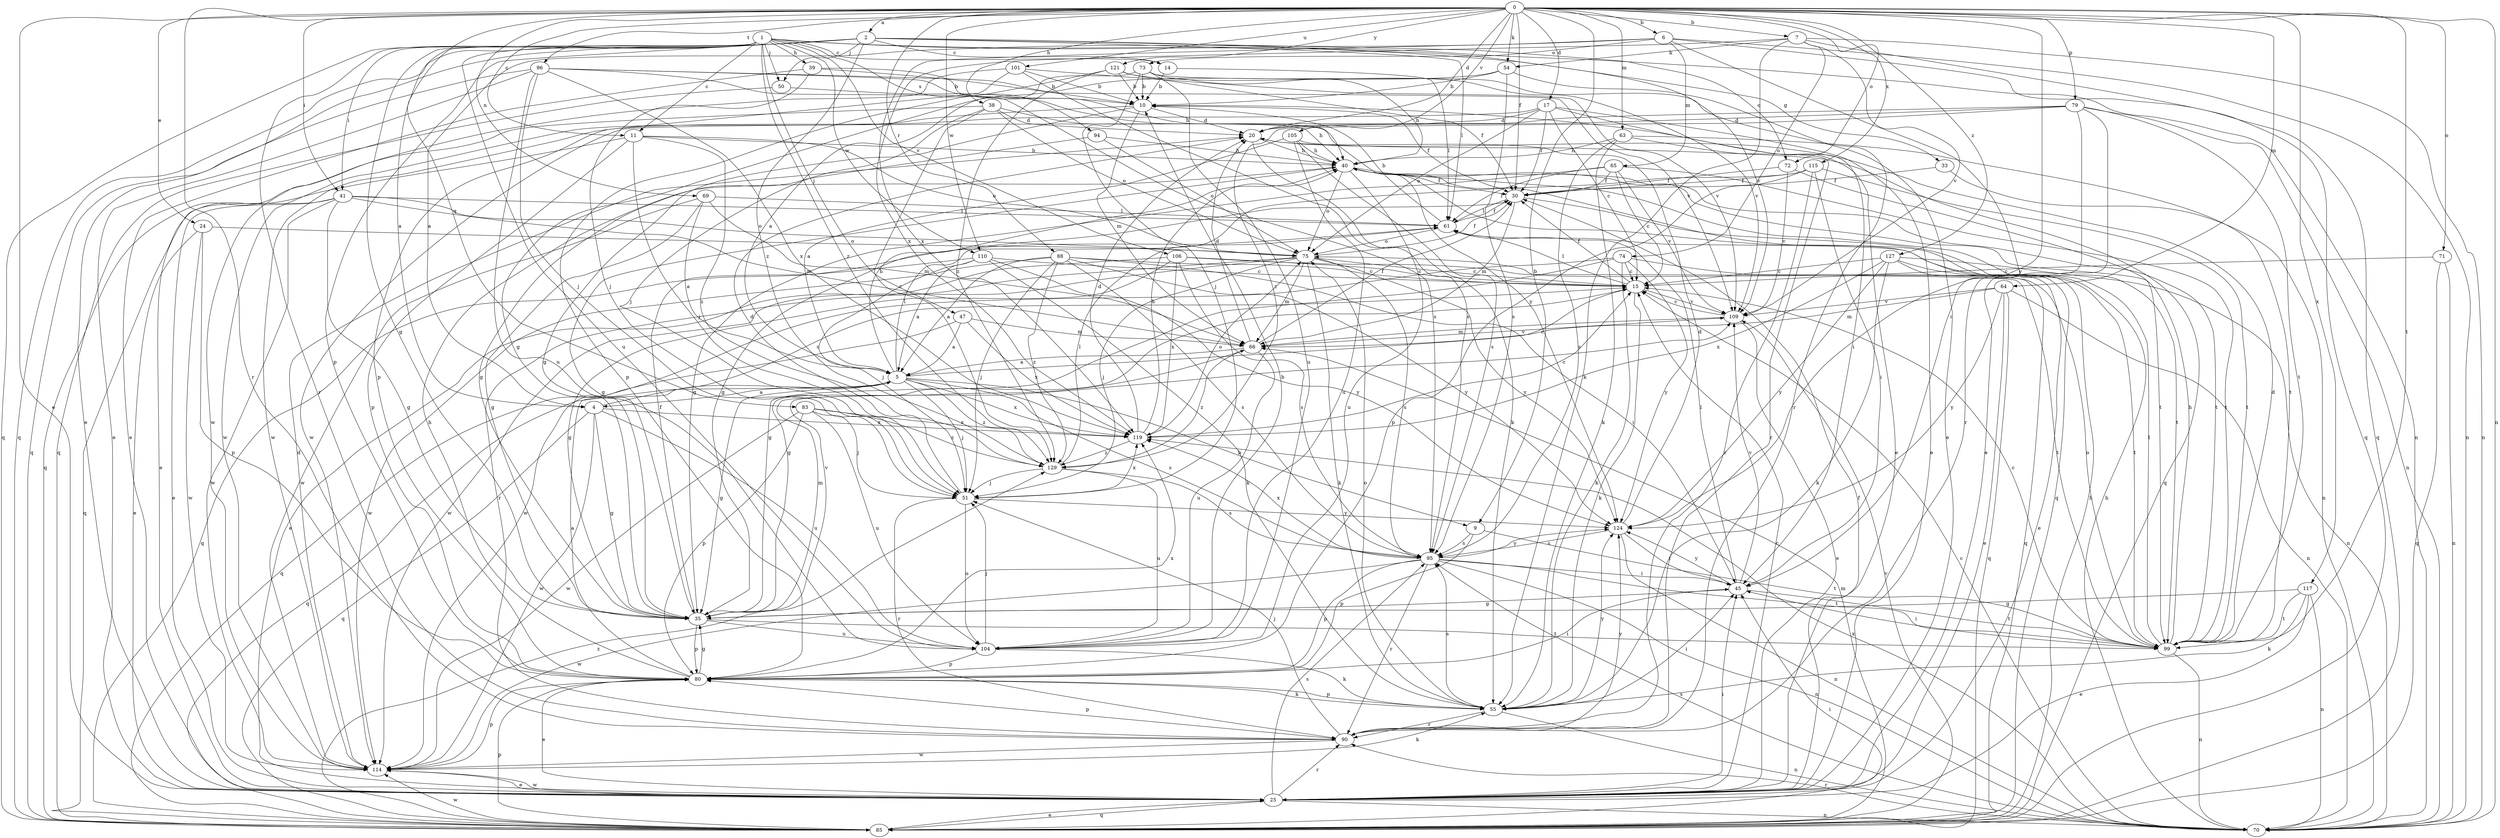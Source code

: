 strict digraph  {
0;
1;
2;
4;
5;
6;
7;
9;
10;
11;
14;
15;
17;
20;
24;
25;
30;
33;
35;
38;
39;
40;
41;
45;
47;
50;
51;
54;
55;
61;
63;
64;
65;
66;
69;
70;
71;
72;
73;
74;
75;
79;
80;
83;
85;
88;
90;
94;
95;
96;
99;
101;
104;
105;
106;
109;
110;
114;
115;
117;
119;
121;
124;
127;
129;
0 -> 2  [label=a];
0 -> 6  [label=b];
0 -> 7  [label=b];
0 -> 9  [label=b];
0 -> 11  [label=c];
0 -> 17  [label=d];
0 -> 20  [label=d];
0 -> 24  [label=e];
0 -> 25  [label=e];
0 -> 30  [label=f];
0 -> 38  [label=h];
0 -> 41  [label=i];
0 -> 54  [label=k];
0 -> 63  [label=m];
0 -> 64  [label=m];
0 -> 69  [label=n];
0 -> 70  [label=n];
0 -> 71  [label=o];
0 -> 72  [label=o];
0 -> 79  [label=p];
0 -> 83  [label=q];
0 -> 88  [label=r];
0 -> 90  [label=r];
0 -> 96  [label=t];
0 -> 99  [label=t];
0 -> 101  [label=u];
0 -> 105  [label=v];
0 -> 110  [label=w];
0 -> 115  [label=x];
0 -> 117  [label=x];
0 -> 121  [label=y];
0 -> 124  [label=y];
0 -> 127  [label=z];
1 -> 4  [label=a];
1 -> 11  [label=c];
1 -> 14  [label=c];
1 -> 33  [label=g];
1 -> 35  [label=g];
1 -> 39  [label=h];
1 -> 41  [label=i];
1 -> 47  [label=j];
1 -> 50  [label=j];
1 -> 70  [label=n];
1 -> 85  [label=q];
1 -> 90  [label=r];
1 -> 94  [label=s];
1 -> 104  [label=u];
1 -> 106  [label=v];
1 -> 110  [label=w];
1 -> 129  [label=z];
2 -> 14  [label=c];
2 -> 25  [label=e];
2 -> 50  [label=j];
2 -> 61  [label=l];
2 -> 72  [label=o];
2 -> 80  [label=p];
2 -> 85  [label=q];
2 -> 109  [label=v];
2 -> 129  [label=z];
4 -> 15  [label=c];
4 -> 35  [label=g];
4 -> 85  [label=q];
4 -> 104  [label=u];
4 -> 114  [label=w];
4 -> 119  [label=x];
5 -> 4  [label=a];
5 -> 9  [label=b];
5 -> 15  [label=c];
5 -> 35  [label=g];
5 -> 40  [label=h];
5 -> 51  [label=j];
5 -> 61  [label=l];
5 -> 85  [label=q];
5 -> 95  [label=s];
5 -> 119  [label=x];
5 -> 129  [label=z];
6 -> 4  [label=a];
6 -> 45  [label=i];
6 -> 65  [label=m];
6 -> 70  [label=n];
6 -> 73  [label=o];
6 -> 85  [label=q];
6 -> 119  [label=x];
7 -> 54  [label=k];
7 -> 55  [label=k];
7 -> 70  [label=n];
7 -> 74  [label=o];
7 -> 85  [label=q];
7 -> 109  [label=v];
7 -> 119  [label=x];
9 -> 80  [label=p];
9 -> 95  [label=s];
9 -> 99  [label=t];
10 -> 20  [label=d];
10 -> 25  [label=e];
10 -> 30  [label=f];
10 -> 35  [label=g];
10 -> 66  [label=m];
10 -> 114  [label=w];
11 -> 25  [label=e];
11 -> 40  [label=h];
11 -> 51  [label=j];
11 -> 75  [label=o];
11 -> 80  [label=p];
11 -> 129  [label=z];
14 -> 10  [label=b];
14 -> 61  [label=l];
15 -> 30  [label=f];
15 -> 35  [label=g];
15 -> 55  [label=k];
15 -> 61  [label=l];
15 -> 109  [label=v];
17 -> 15  [label=c];
17 -> 20  [label=d];
17 -> 25  [label=e];
17 -> 30  [label=f];
17 -> 45  [label=i];
17 -> 75  [label=o];
17 -> 114  [label=w];
20 -> 40  [label=h];
20 -> 55  [label=k];
24 -> 25  [label=e];
24 -> 75  [label=o];
24 -> 80  [label=p];
24 -> 114  [label=w];
25 -> 15  [label=c];
25 -> 30  [label=f];
25 -> 45  [label=i];
25 -> 70  [label=n];
25 -> 85  [label=q];
25 -> 90  [label=r];
25 -> 95  [label=s];
25 -> 114  [label=w];
30 -> 61  [label=l];
30 -> 66  [label=m];
30 -> 99  [label=t];
33 -> 30  [label=f];
33 -> 70  [label=n];
35 -> 30  [label=f];
35 -> 66  [label=m];
35 -> 80  [label=p];
35 -> 99  [label=t];
35 -> 104  [label=u];
35 -> 109  [label=v];
38 -> 20  [label=d];
38 -> 40  [label=h];
38 -> 51  [label=j];
38 -> 75  [label=o];
38 -> 85  [label=q];
38 -> 129  [label=z];
39 -> 10  [label=b];
39 -> 25  [label=e];
39 -> 40  [label=h];
39 -> 51  [label=j];
40 -> 30  [label=f];
40 -> 35  [label=g];
40 -> 75  [label=o];
40 -> 85  [label=q];
40 -> 99  [label=t];
40 -> 104  [label=u];
41 -> 25  [label=e];
41 -> 35  [label=g];
41 -> 61  [label=l];
41 -> 66  [label=m];
41 -> 75  [label=o];
41 -> 85  [label=q];
41 -> 114  [label=w];
45 -> 35  [label=g];
45 -> 61  [label=l];
45 -> 99  [label=t];
45 -> 109  [label=v];
45 -> 124  [label=y];
47 -> 5  [label=a];
47 -> 66  [label=m];
47 -> 85  [label=q];
47 -> 119  [label=x];
50 -> 85  [label=q];
50 -> 124  [label=y];
51 -> 20  [label=d];
51 -> 90  [label=r];
51 -> 104  [label=u];
51 -> 119  [label=x];
51 -> 124  [label=y];
54 -> 10  [label=b];
54 -> 35  [label=g];
54 -> 90  [label=r];
54 -> 95  [label=s];
55 -> 45  [label=i];
55 -> 70  [label=n];
55 -> 75  [label=o];
55 -> 80  [label=p];
55 -> 90  [label=r];
55 -> 95  [label=s];
55 -> 124  [label=y];
61 -> 10  [label=b];
61 -> 30  [label=f];
61 -> 75  [label=o];
63 -> 40  [label=h];
63 -> 55  [label=k];
63 -> 90  [label=r];
63 -> 95  [label=s];
63 -> 99  [label=t];
64 -> 25  [label=e];
64 -> 66  [label=m];
64 -> 70  [label=n];
64 -> 85  [label=q];
64 -> 109  [label=v];
64 -> 124  [label=y];
65 -> 15  [label=c];
65 -> 30  [label=f];
65 -> 35  [label=g];
65 -> 61  [label=l];
65 -> 99  [label=t];
65 -> 109  [label=v];
66 -> 5  [label=a];
66 -> 20  [label=d];
66 -> 30  [label=f];
66 -> 104  [label=u];
66 -> 109  [label=v];
66 -> 129  [label=z];
69 -> 5  [label=a];
69 -> 35  [label=g];
69 -> 61  [label=l];
69 -> 66  [label=m];
69 -> 114  [label=w];
70 -> 15  [label=c];
70 -> 40  [label=h];
70 -> 90  [label=r];
70 -> 95  [label=s];
70 -> 119  [label=x];
71 -> 15  [label=c];
71 -> 70  [label=n];
71 -> 85  [label=q];
72 -> 30  [label=f];
72 -> 99  [label=t];
72 -> 109  [label=v];
73 -> 5  [label=a];
73 -> 10  [label=b];
73 -> 25  [label=e];
73 -> 40  [label=h];
73 -> 51  [label=j];
73 -> 104  [label=u];
74 -> 15  [label=c];
74 -> 35  [label=g];
74 -> 55  [label=k];
74 -> 85  [label=q];
74 -> 114  [label=w];
74 -> 124  [label=y];
75 -> 15  [label=c];
75 -> 25  [label=e];
75 -> 30  [label=f];
75 -> 51  [label=j];
75 -> 55  [label=k];
75 -> 66  [label=m];
75 -> 95  [label=s];
75 -> 114  [label=w];
75 -> 124  [label=y];
79 -> 20  [label=d];
79 -> 25  [label=e];
79 -> 70  [label=n];
79 -> 90  [label=r];
79 -> 99  [label=t];
79 -> 114  [label=w];
79 -> 129  [label=z];
80 -> 5  [label=a];
80 -> 25  [label=e];
80 -> 35  [label=g];
80 -> 40  [label=h];
80 -> 45  [label=i];
80 -> 55  [label=k];
80 -> 119  [label=x];
83 -> 51  [label=j];
83 -> 80  [label=p];
83 -> 104  [label=u];
83 -> 114  [label=w];
83 -> 119  [label=x];
83 -> 129  [label=z];
85 -> 25  [label=e];
85 -> 40  [label=h];
85 -> 45  [label=i];
85 -> 66  [label=m];
85 -> 80  [label=p];
85 -> 109  [label=v];
85 -> 114  [label=w];
85 -> 129  [label=z];
88 -> 5  [label=a];
88 -> 15  [label=c];
88 -> 45  [label=i];
88 -> 51  [label=j];
88 -> 95  [label=s];
88 -> 114  [label=w];
88 -> 124  [label=y];
88 -> 129  [label=z];
90 -> 51  [label=j];
90 -> 80  [label=p];
90 -> 114  [label=w];
90 -> 124  [label=y];
94 -> 35  [label=g];
94 -> 40  [label=h];
94 -> 75  [label=o];
95 -> 45  [label=i];
95 -> 70  [label=n];
95 -> 80  [label=p];
95 -> 90  [label=r];
95 -> 99  [label=t];
95 -> 114  [label=w];
95 -> 119  [label=x];
95 -> 124  [label=y];
96 -> 10  [label=b];
96 -> 25  [label=e];
96 -> 51  [label=j];
96 -> 85  [label=q];
96 -> 95  [label=s];
96 -> 104  [label=u];
96 -> 109  [label=v];
96 -> 119  [label=x];
99 -> 15  [label=c];
99 -> 20  [label=d];
99 -> 40  [label=h];
99 -> 45  [label=i];
99 -> 61  [label=l];
99 -> 70  [label=n];
99 -> 75  [label=o];
101 -> 10  [label=b];
101 -> 80  [label=p];
101 -> 95  [label=s];
101 -> 109  [label=v];
101 -> 114  [label=w];
104 -> 10  [label=b];
104 -> 51  [label=j];
104 -> 55  [label=k];
104 -> 80  [label=p];
105 -> 5  [label=a];
105 -> 40  [label=h];
105 -> 85  [label=q];
105 -> 95  [label=s];
105 -> 104  [label=u];
106 -> 15  [label=c];
106 -> 35  [label=g];
106 -> 90  [label=r];
106 -> 95  [label=s];
106 -> 99  [label=t];
106 -> 119  [label=x];
109 -> 15  [label=c];
109 -> 25  [label=e];
109 -> 66  [label=m];
110 -> 5  [label=a];
110 -> 15  [label=c];
110 -> 51  [label=j];
110 -> 55  [label=k];
110 -> 85  [label=q];
110 -> 124  [label=y];
114 -> 20  [label=d];
114 -> 25  [label=e];
114 -> 55  [label=k];
114 -> 80  [label=p];
115 -> 30  [label=f];
115 -> 35  [label=g];
115 -> 45  [label=i];
115 -> 80  [label=p];
115 -> 90  [label=r];
115 -> 99  [label=t];
117 -> 25  [label=e];
117 -> 35  [label=g];
117 -> 55  [label=k];
117 -> 70  [label=n];
117 -> 99  [label=t];
119 -> 15  [label=c];
119 -> 20  [label=d];
119 -> 40  [label=h];
119 -> 75  [label=o];
119 -> 129  [label=z];
121 -> 10  [label=b];
121 -> 30  [label=f];
121 -> 80  [label=p];
121 -> 109  [label=v];
121 -> 129  [label=z];
124 -> 20  [label=d];
124 -> 45  [label=i];
124 -> 70  [label=n];
124 -> 95  [label=s];
127 -> 15  [label=c];
127 -> 25  [label=e];
127 -> 55  [label=k];
127 -> 70  [label=n];
127 -> 99  [label=t];
127 -> 119  [label=x];
127 -> 124  [label=y];
129 -> 51  [label=j];
129 -> 61  [label=l];
129 -> 95  [label=s];
129 -> 104  [label=u];
}

